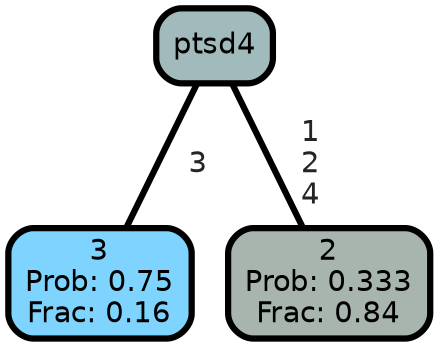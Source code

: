 graph Tree {
node [shape=box, style="filled, rounded",color="black",penwidth="3",fontcolor="black",                 fontname=helvetica] ;
graph [ranksep="0 equally", splines=straight,                 bgcolor=transparent, dpi=200] ;
edge [fontname=helvetica, fontweight=bold,fontcolor=grey14,color=black] ;
0 [label="3
Prob: 0.75
Frac: 0.16", fillcolor="#7fd4ff"] ;
1 [label="ptsd4", fillcolor="#a1babb"] ;
2 [label="2
Prob: 0.333
Frac: 0.84", fillcolor="#a7b5ae"] ;
1 -- 0 [label=" 3",penwidth=3] ;
1 -- 2 [label=" 1\n 2\n 4",penwidth=3] ;
{rank = same;}}